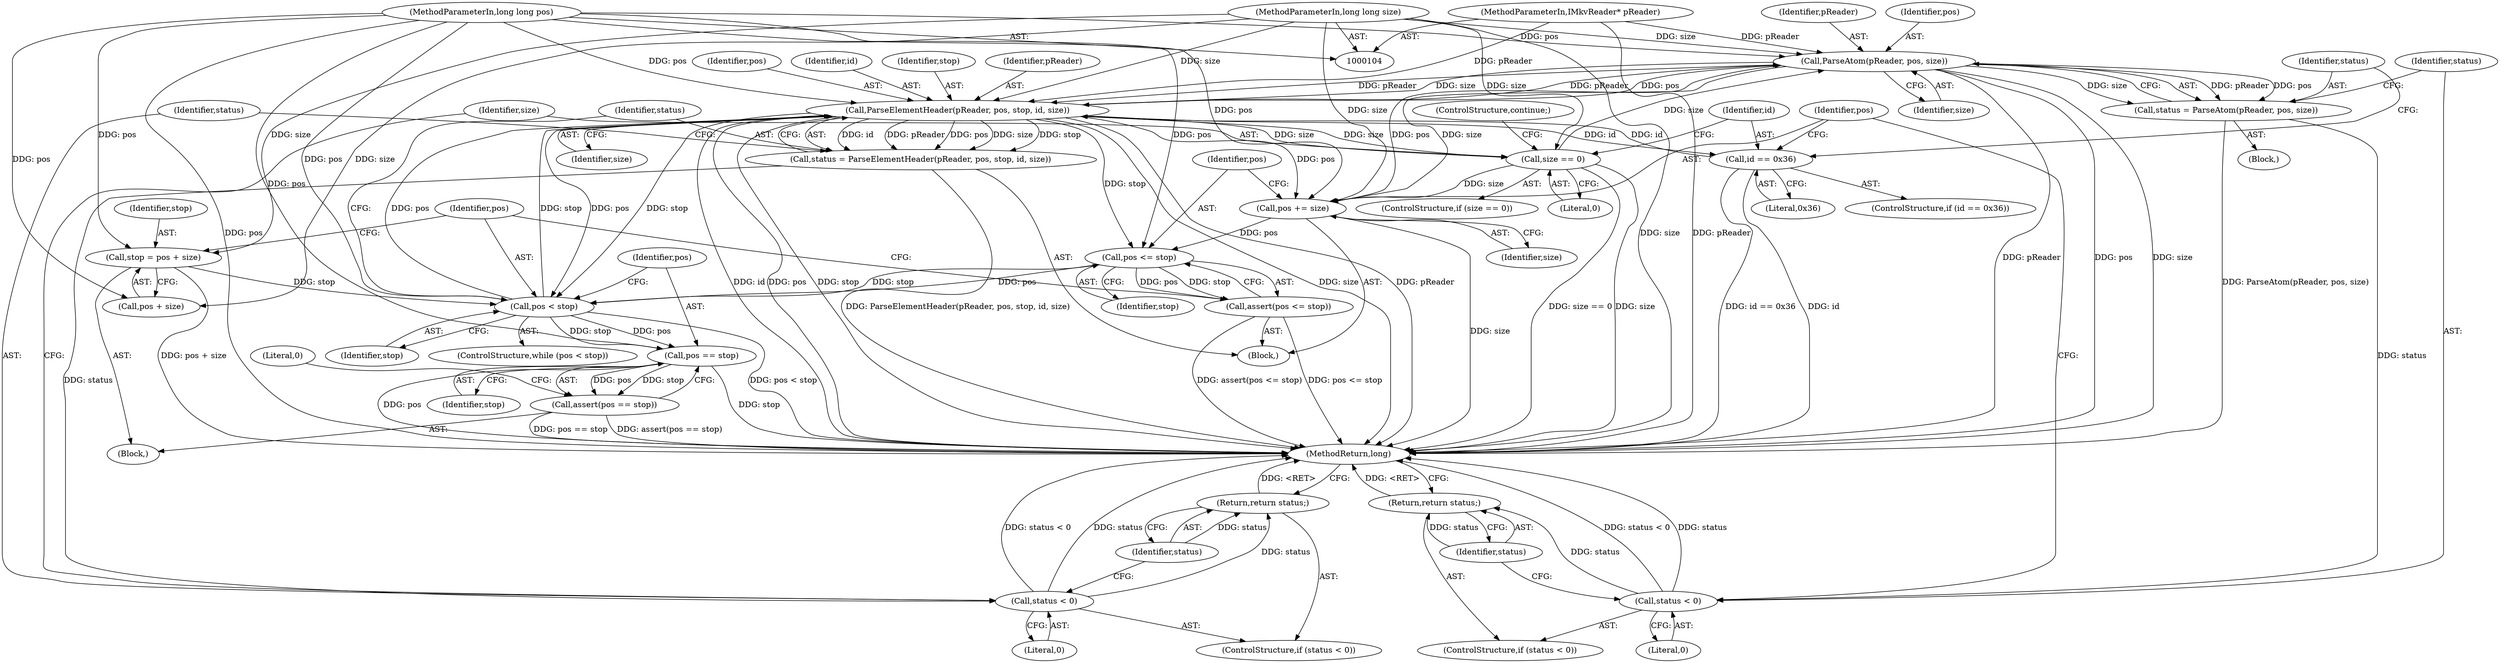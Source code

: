 digraph "1_Android_cc274e2abe8b2a6698a5c47d8aa4bb45f1f9538d_37@pointer" {
"1000149" [label="(Call,ParseAtom(pReader, pos, size))"];
"1000125" [label="(Call,ParseElementHeader(pReader, pos, stop, id, size))"];
"1000149" [label="(Call,ParseAtom(pReader, pos, size))"];
"1000105" [label="(MethodParameterIn,IMkvReader* pReader)"];
"1000106" [label="(MethodParameterIn,long long pos)"];
"1000138" [label="(Call,size == 0)"];
"1000107" [label="(MethodParameterIn,long long size)"];
"1000116" [label="(Call,pos < stop)"];
"1000163" [label="(Call,pos <= stop)"];
"1000159" [label="(Call,pos += size)"];
"1000110" [label="(Call,stop = pos + size)"];
"1000143" [label="(Call,id == 0x36)"];
"1000167" [label="(Call,pos == stop)"];
"1000166" [label="(Call,assert(pos == stop))"];
"1000123" [label="(Call,status = ParseElementHeader(pReader, pos, stop, id, size))"];
"1000132" [label="(Call,status < 0)"];
"1000135" [label="(Return,return status;)"];
"1000147" [label="(Call,status = ParseAtom(pReader, pos, size))"];
"1000154" [label="(Call,status < 0)"];
"1000157" [label="(Return,return status;)"];
"1000162" [label="(Call,assert(pos <= stop))"];
"1000128" [label="(Identifier,stop)"];
"1000146" [label="(Block,)"];
"1000161" [label="(Identifier,size)"];
"1000154" [label="(Call,status < 0)"];
"1000112" [label="(Call,pos + size)"];
"1000139" [label="(Identifier,size)"];
"1000126" [label="(Identifier,pReader)"];
"1000115" [label="(ControlStructure,while (pos < stop))"];
"1000127" [label="(Identifier,pos)"];
"1000136" [label="(Identifier,status)"];
"1000116" [label="(Call,pos < stop)"];
"1000138" [label="(Call,size == 0)"];
"1000110" [label="(Call,stop = pos + size)"];
"1000171" [label="(Literal,0)"];
"1000118" [label="(Identifier,stop)"];
"1000155" [label="(Identifier,status)"];
"1000111" [label="(Identifier,stop)"];
"1000145" [label="(Literal,0x36)"];
"1000137" [label="(ControlStructure,if (size == 0))"];
"1000156" [label="(Literal,0)"];
"1000135" [label="(Return,return status;)"];
"1000149" [label="(Call,ParseAtom(pReader, pos, size))"];
"1000119" [label="(Block,)"];
"1000172" [label="(MethodReturn,long)"];
"1000123" [label="(Call,status = ParseElementHeader(pReader, pos, stop, id, size))"];
"1000141" [label="(ControlStructure,continue;)"];
"1000163" [label="(Call,pos <= stop)"];
"1000162" [label="(Call,assert(pos <= stop))"];
"1000157" [label="(Return,return status;)"];
"1000131" [label="(ControlStructure,if (status < 0))"];
"1000148" [label="(Identifier,status)"];
"1000160" [label="(Identifier,pos)"];
"1000166" [label="(Call,assert(pos == stop))"];
"1000117" [label="(Identifier,pos)"];
"1000129" [label="(Identifier,id)"];
"1000152" [label="(Identifier,size)"];
"1000153" [label="(ControlStructure,if (status < 0))"];
"1000167" [label="(Call,pos == stop)"];
"1000105" [label="(MethodParameterIn,IMkvReader* pReader)"];
"1000130" [label="(Identifier,size)"];
"1000164" [label="(Identifier,pos)"];
"1000147" [label="(Call,status = ParseAtom(pReader, pos, size))"];
"1000151" [label="(Identifier,pos)"];
"1000142" [label="(ControlStructure,if (id == 0x36))"];
"1000168" [label="(Identifier,pos)"];
"1000143" [label="(Call,id == 0x36)"];
"1000158" [label="(Identifier,status)"];
"1000107" [label="(MethodParameterIn,long long size)"];
"1000132" [label="(Call,status < 0)"];
"1000140" [label="(Literal,0)"];
"1000106" [label="(MethodParameterIn,long long pos)"];
"1000125" [label="(Call,ParseElementHeader(pReader, pos, stop, id, size))"];
"1000124" [label="(Identifier,status)"];
"1000165" [label="(Identifier,stop)"];
"1000159" [label="(Call,pos += size)"];
"1000133" [label="(Identifier,status)"];
"1000108" [label="(Block,)"];
"1000169" [label="(Identifier,stop)"];
"1000150" [label="(Identifier,pReader)"];
"1000134" [label="(Literal,0)"];
"1000144" [label="(Identifier,id)"];
"1000149" -> "1000147"  [label="AST: "];
"1000149" -> "1000152"  [label="CFG: "];
"1000150" -> "1000149"  [label="AST: "];
"1000151" -> "1000149"  [label="AST: "];
"1000152" -> "1000149"  [label="AST: "];
"1000147" -> "1000149"  [label="CFG: "];
"1000149" -> "1000172"  [label="DDG: pReader"];
"1000149" -> "1000172"  [label="DDG: pos"];
"1000149" -> "1000172"  [label="DDG: size"];
"1000149" -> "1000125"  [label="DDG: pReader"];
"1000149" -> "1000125"  [label="DDG: size"];
"1000149" -> "1000147"  [label="DDG: pReader"];
"1000149" -> "1000147"  [label="DDG: pos"];
"1000149" -> "1000147"  [label="DDG: size"];
"1000125" -> "1000149"  [label="DDG: pReader"];
"1000125" -> "1000149"  [label="DDG: pos"];
"1000105" -> "1000149"  [label="DDG: pReader"];
"1000106" -> "1000149"  [label="DDG: pos"];
"1000138" -> "1000149"  [label="DDG: size"];
"1000107" -> "1000149"  [label="DDG: size"];
"1000149" -> "1000159"  [label="DDG: size"];
"1000149" -> "1000159"  [label="DDG: pos"];
"1000125" -> "1000123"  [label="AST: "];
"1000125" -> "1000130"  [label="CFG: "];
"1000126" -> "1000125"  [label="AST: "];
"1000127" -> "1000125"  [label="AST: "];
"1000128" -> "1000125"  [label="AST: "];
"1000129" -> "1000125"  [label="AST: "];
"1000130" -> "1000125"  [label="AST: "];
"1000123" -> "1000125"  [label="CFG: "];
"1000125" -> "1000172"  [label="DDG: pos"];
"1000125" -> "1000172"  [label="DDG: size"];
"1000125" -> "1000172"  [label="DDG: pReader"];
"1000125" -> "1000172"  [label="DDG: id"];
"1000125" -> "1000172"  [label="DDG: stop"];
"1000125" -> "1000116"  [label="DDG: pos"];
"1000125" -> "1000116"  [label="DDG: stop"];
"1000125" -> "1000123"  [label="DDG: id"];
"1000125" -> "1000123"  [label="DDG: pReader"];
"1000125" -> "1000123"  [label="DDG: pos"];
"1000125" -> "1000123"  [label="DDG: size"];
"1000125" -> "1000123"  [label="DDG: stop"];
"1000105" -> "1000125"  [label="DDG: pReader"];
"1000116" -> "1000125"  [label="DDG: pos"];
"1000116" -> "1000125"  [label="DDG: stop"];
"1000106" -> "1000125"  [label="DDG: pos"];
"1000143" -> "1000125"  [label="DDG: id"];
"1000138" -> "1000125"  [label="DDG: size"];
"1000107" -> "1000125"  [label="DDG: size"];
"1000125" -> "1000138"  [label="DDG: size"];
"1000125" -> "1000143"  [label="DDG: id"];
"1000125" -> "1000159"  [label="DDG: pos"];
"1000125" -> "1000163"  [label="DDG: stop"];
"1000105" -> "1000104"  [label="AST: "];
"1000105" -> "1000172"  [label="DDG: pReader"];
"1000106" -> "1000104"  [label="AST: "];
"1000106" -> "1000172"  [label="DDG: pos"];
"1000106" -> "1000110"  [label="DDG: pos"];
"1000106" -> "1000112"  [label="DDG: pos"];
"1000106" -> "1000116"  [label="DDG: pos"];
"1000106" -> "1000159"  [label="DDG: pos"];
"1000106" -> "1000163"  [label="DDG: pos"];
"1000106" -> "1000167"  [label="DDG: pos"];
"1000138" -> "1000137"  [label="AST: "];
"1000138" -> "1000140"  [label="CFG: "];
"1000139" -> "1000138"  [label="AST: "];
"1000140" -> "1000138"  [label="AST: "];
"1000141" -> "1000138"  [label="CFG: "];
"1000144" -> "1000138"  [label="CFG: "];
"1000138" -> "1000172"  [label="DDG: size"];
"1000138" -> "1000172"  [label="DDG: size == 0"];
"1000107" -> "1000138"  [label="DDG: size"];
"1000138" -> "1000159"  [label="DDG: size"];
"1000107" -> "1000104"  [label="AST: "];
"1000107" -> "1000172"  [label="DDG: size"];
"1000107" -> "1000110"  [label="DDG: size"];
"1000107" -> "1000112"  [label="DDG: size"];
"1000107" -> "1000159"  [label="DDG: size"];
"1000116" -> "1000115"  [label="AST: "];
"1000116" -> "1000118"  [label="CFG: "];
"1000117" -> "1000116"  [label="AST: "];
"1000118" -> "1000116"  [label="AST: "];
"1000124" -> "1000116"  [label="CFG: "];
"1000168" -> "1000116"  [label="CFG: "];
"1000116" -> "1000172"  [label="DDG: pos < stop"];
"1000163" -> "1000116"  [label="DDG: pos"];
"1000163" -> "1000116"  [label="DDG: stop"];
"1000110" -> "1000116"  [label="DDG: stop"];
"1000116" -> "1000167"  [label="DDG: pos"];
"1000116" -> "1000167"  [label="DDG: stop"];
"1000163" -> "1000162"  [label="AST: "];
"1000163" -> "1000165"  [label="CFG: "];
"1000164" -> "1000163"  [label="AST: "];
"1000165" -> "1000163"  [label="AST: "];
"1000162" -> "1000163"  [label="CFG: "];
"1000163" -> "1000162"  [label="DDG: pos"];
"1000163" -> "1000162"  [label="DDG: stop"];
"1000159" -> "1000163"  [label="DDG: pos"];
"1000159" -> "1000119"  [label="AST: "];
"1000159" -> "1000161"  [label="CFG: "];
"1000160" -> "1000159"  [label="AST: "];
"1000161" -> "1000159"  [label="AST: "];
"1000164" -> "1000159"  [label="CFG: "];
"1000159" -> "1000172"  [label="DDG: size"];
"1000110" -> "1000108"  [label="AST: "];
"1000110" -> "1000112"  [label="CFG: "];
"1000111" -> "1000110"  [label="AST: "];
"1000112" -> "1000110"  [label="AST: "];
"1000117" -> "1000110"  [label="CFG: "];
"1000110" -> "1000172"  [label="DDG: pos + size"];
"1000143" -> "1000142"  [label="AST: "];
"1000143" -> "1000145"  [label="CFG: "];
"1000144" -> "1000143"  [label="AST: "];
"1000145" -> "1000143"  [label="AST: "];
"1000148" -> "1000143"  [label="CFG: "];
"1000160" -> "1000143"  [label="CFG: "];
"1000143" -> "1000172"  [label="DDG: id == 0x36"];
"1000143" -> "1000172"  [label="DDG: id"];
"1000167" -> "1000166"  [label="AST: "];
"1000167" -> "1000169"  [label="CFG: "];
"1000168" -> "1000167"  [label="AST: "];
"1000169" -> "1000167"  [label="AST: "];
"1000166" -> "1000167"  [label="CFG: "];
"1000167" -> "1000172"  [label="DDG: stop"];
"1000167" -> "1000172"  [label="DDG: pos"];
"1000167" -> "1000166"  [label="DDG: pos"];
"1000167" -> "1000166"  [label="DDG: stop"];
"1000166" -> "1000108"  [label="AST: "];
"1000171" -> "1000166"  [label="CFG: "];
"1000166" -> "1000172"  [label="DDG: assert(pos == stop)"];
"1000166" -> "1000172"  [label="DDG: pos == stop"];
"1000123" -> "1000119"  [label="AST: "];
"1000124" -> "1000123"  [label="AST: "];
"1000133" -> "1000123"  [label="CFG: "];
"1000123" -> "1000172"  [label="DDG: ParseElementHeader(pReader, pos, stop, id, size)"];
"1000123" -> "1000132"  [label="DDG: status"];
"1000132" -> "1000131"  [label="AST: "];
"1000132" -> "1000134"  [label="CFG: "];
"1000133" -> "1000132"  [label="AST: "];
"1000134" -> "1000132"  [label="AST: "];
"1000136" -> "1000132"  [label="CFG: "];
"1000139" -> "1000132"  [label="CFG: "];
"1000132" -> "1000172"  [label="DDG: status < 0"];
"1000132" -> "1000172"  [label="DDG: status"];
"1000132" -> "1000135"  [label="DDG: status"];
"1000135" -> "1000131"  [label="AST: "];
"1000135" -> "1000136"  [label="CFG: "];
"1000136" -> "1000135"  [label="AST: "];
"1000172" -> "1000135"  [label="CFG: "];
"1000135" -> "1000172"  [label="DDG: <RET>"];
"1000136" -> "1000135"  [label="DDG: status"];
"1000147" -> "1000146"  [label="AST: "];
"1000148" -> "1000147"  [label="AST: "];
"1000155" -> "1000147"  [label="CFG: "];
"1000147" -> "1000172"  [label="DDG: ParseAtom(pReader, pos, size)"];
"1000147" -> "1000154"  [label="DDG: status"];
"1000154" -> "1000153"  [label="AST: "];
"1000154" -> "1000156"  [label="CFG: "];
"1000155" -> "1000154"  [label="AST: "];
"1000156" -> "1000154"  [label="AST: "];
"1000158" -> "1000154"  [label="CFG: "];
"1000160" -> "1000154"  [label="CFG: "];
"1000154" -> "1000172"  [label="DDG: status < 0"];
"1000154" -> "1000172"  [label="DDG: status"];
"1000154" -> "1000157"  [label="DDG: status"];
"1000157" -> "1000153"  [label="AST: "];
"1000157" -> "1000158"  [label="CFG: "];
"1000158" -> "1000157"  [label="AST: "];
"1000172" -> "1000157"  [label="CFG: "];
"1000157" -> "1000172"  [label="DDG: <RET>"];
"1000158" -> "1000157"  [label="DDG: status"];
"1000162" -> "1000119"  [label="AST: "];
"1000117" -> "1000162"  [label="CFG: "];
"1000162" -> "1000172"  [label="DDG: pos <= stop"];
"1000162" -> "1000172"  [label="DDG: assert(pos <= stop)"];
}
